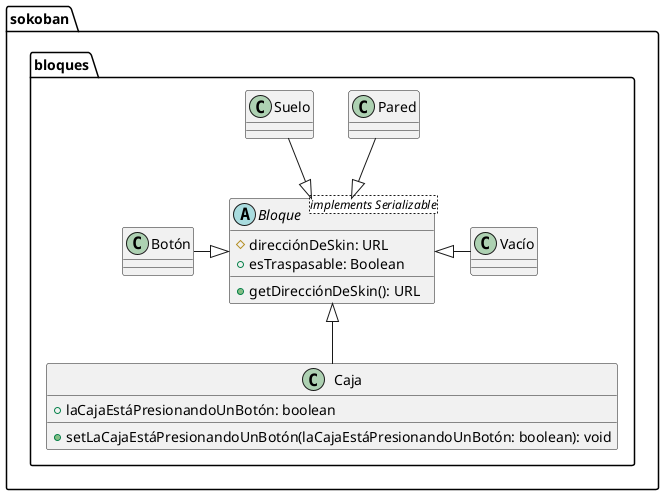 @startuml
'https://plantuml.com/class-diagram
package sokoban{
    package bloques {
        abstract class Bloque <implements Serializable>{
            # direcciónDeSkin: URL
            + esTraspasable: Boolean

            + getDirecciónDeSkin(): URL
        }

        class Caja{
            + laCajaEstáPresionandoUnBotón: boolean

            + setLaCajaEstáPresionandoUnBotón(laCajaEstáPresionandoUnBotón: boolean): void
        }

        class Pared

        class Suelo

        class Vacío

        class Botón
    }
}

Suelo --|> Bloque
Vacío -left-|> Bloque
Botón -right-|> Bloque
Pared --|> Bloque
Caja -up-|> Bloque
@enduml